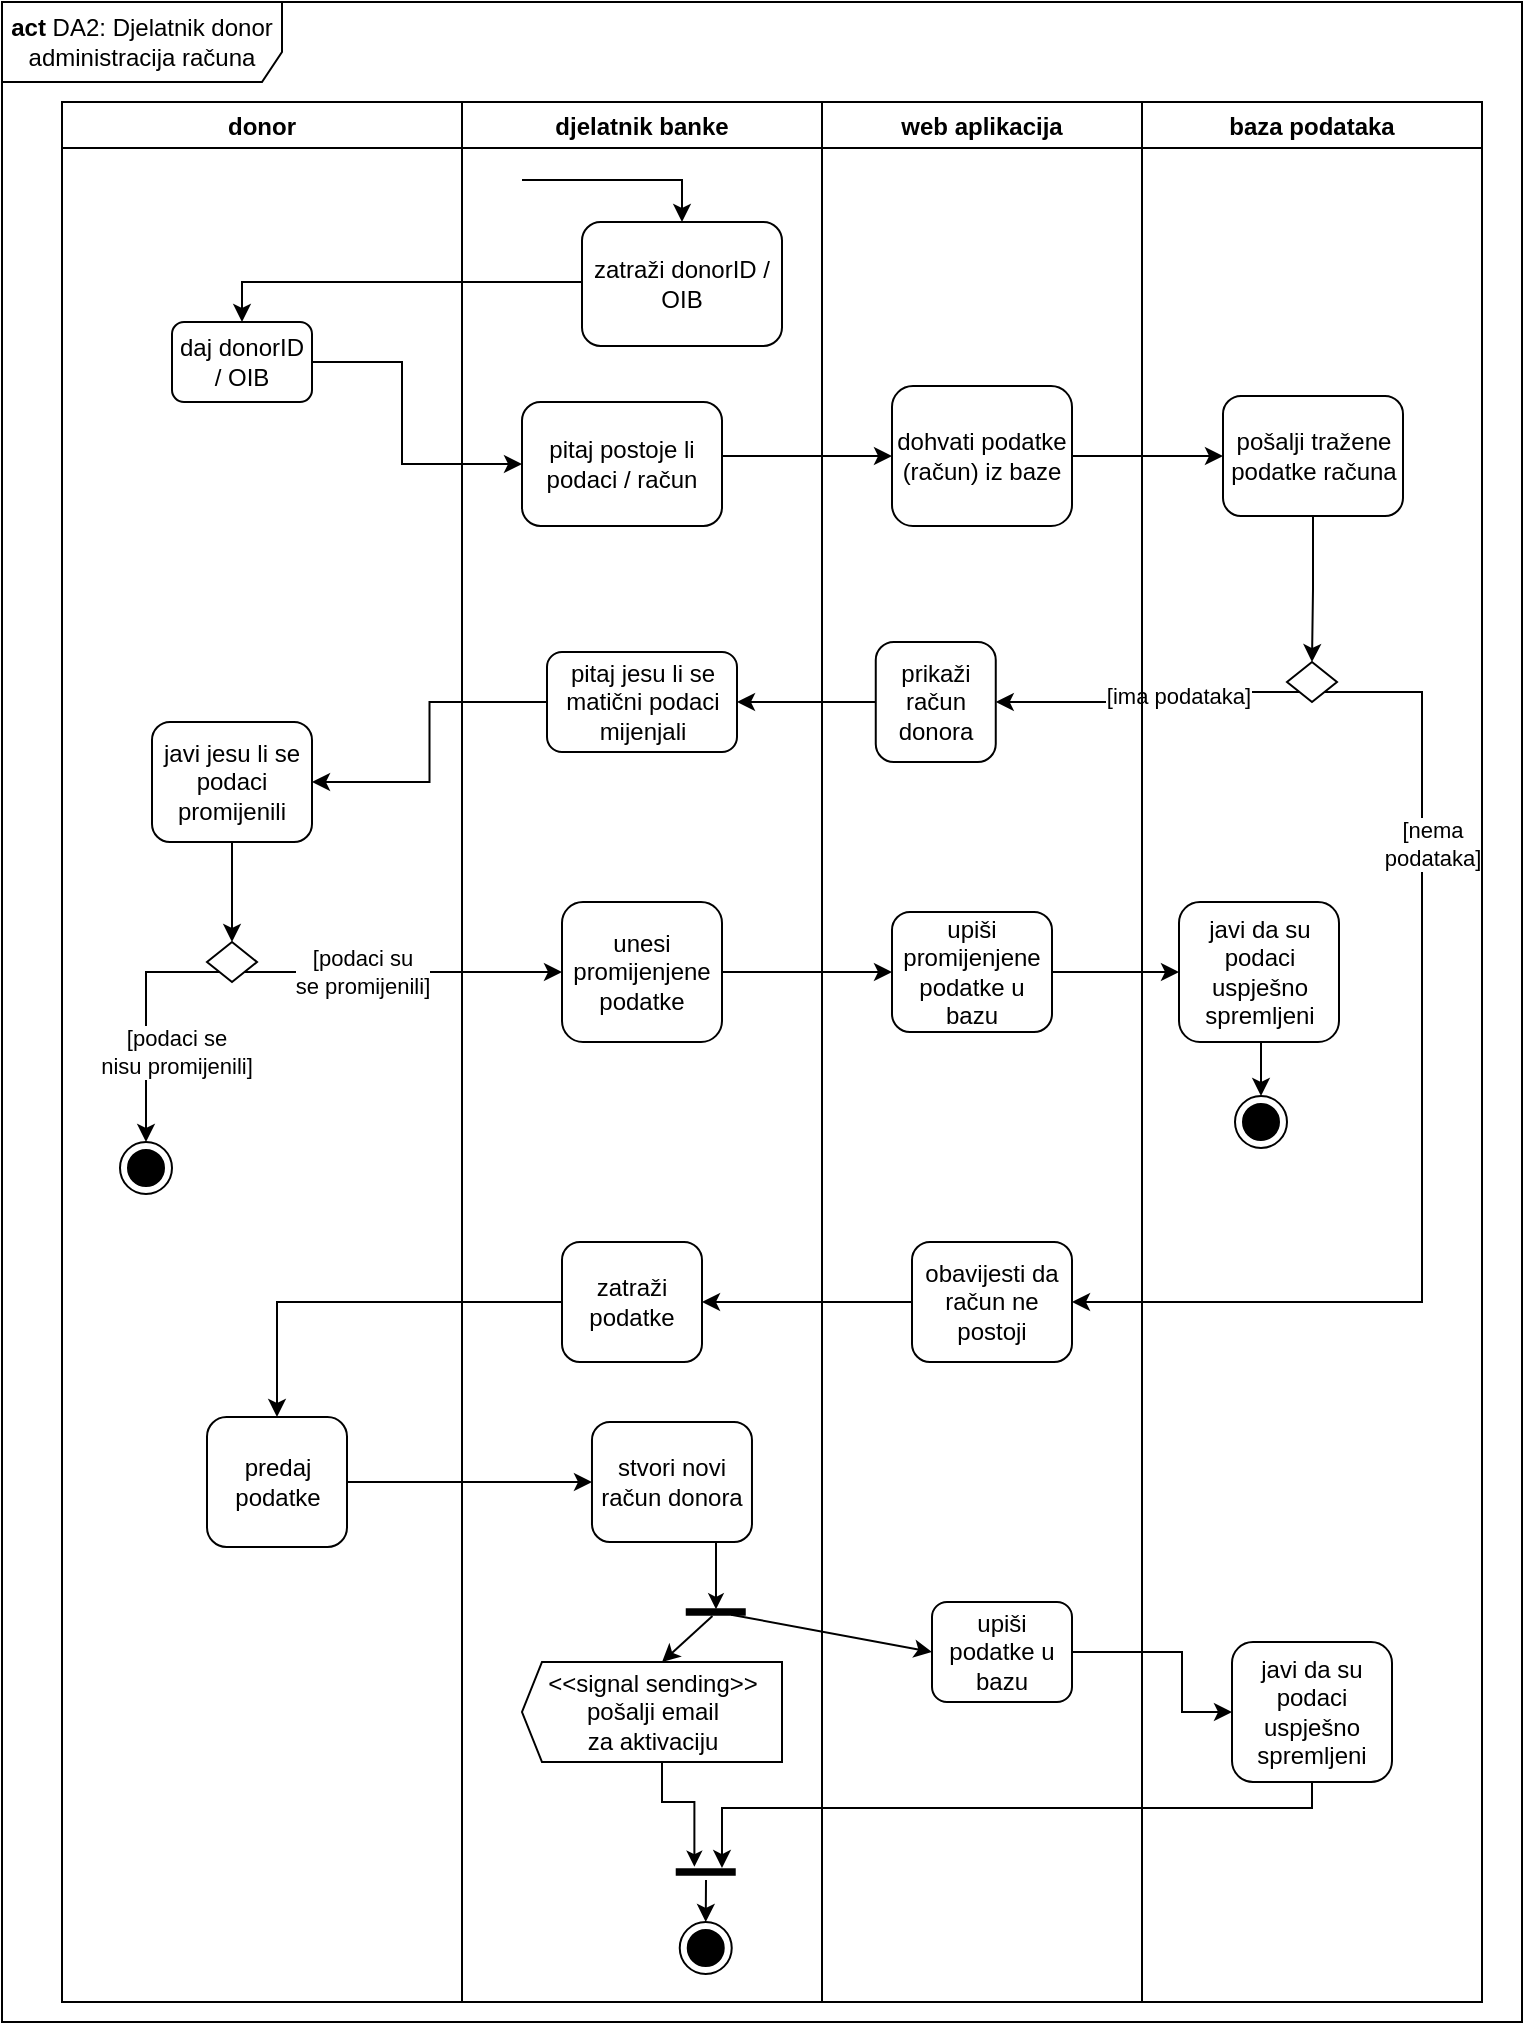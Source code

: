 <mxfile version="16.1.0" type="device"><diagram id="7ENNIRaEW_qu2sSrGRIS" name="Page-1"><mxGraphModel dx="1209" dy="713" grid="1" gridSize="10" guides="1" tooltips="1" connect="1" arrows="1" fold="1" page="1" pageScale="1" pageWidth="850" pageHeight="1100" math="0" shadow="0"><root><mxCell id="0"/><mxCell id="1" parent="0"/><mxCell id="BVb9FneBn1Frse0Ii3xg-49" value="&lt;b&gt;act&lt;/b&gt;&amp;nbsp;DA2: Djelatnik donor administracija računa" style="shape=umlFrame;whiteSpace=wrap;html=1;width=140;height=40;" parent="1" vertex="1"><mxGeometry x="30" y="10" width="760" height="1010" as="geometry"/></mxCell><mxCell id="BVb9FneBn1Frse0Ii3xg-1" value="donor" style="swimlane;" parent="1" vertex="1"><mxGeometry x="60" y="60" width="200" height="950" as="geometry"/></mxCell><mxCell id="BVb9FneBn1Frse0Ii3xg-4" value="daj donorID / OIB" style="rounded=1;whiteSpace=wrap;html=1;" parent="BVb9FneBn1Frse0Ii3xg-1" vertex="1"><mxGeometry x="55" y="110" width="70" height="40" as="geometry"/></mxCell><mxCell id="BVb9FneBn1Frse0Ii3xg-5" style="edgeStyle=orthogonalEdgeStyle;rounded=0;orthogonalLoop=1;jettySize=auto;html=1;exitX=0.75;exitY=1;exitDx=0;exitDy=0;entryX=0.5;entryY=0;entryDx=0;entryDy=0;" parent="BVb9FneBn1Frse0Ii3xg-1" source="BVb9FneBn1Frse0Ii3xg-6" target="BVb9FneBn1Frse0Ii3xg-7" edge="1"><mxGeometry relative="1" as="geometry"><Array as="points"><mxPoint x="85" y="320"/></Array></mxGeometry></mxCell><mxCell id="BVb9FneBn1Frse0Ii3xg-6" value="javi jesu li se podaci promijenili" style="rounded=1;whiteSpace=wrap;html=1;" parent="BVb9FneBn1Frse0Ii3xg-1" vertex="1"><mxGeometry x="45" y="310" width="80" height="60" as="geometry"/></mxCell><mxCell id="BVb9FneBn1Frse0Ii3xg-7" value="" style="rhombus;whiteSpace=wrap;html=1;" parent="BVb9FneBn1Frse0Ii3xg-1" vertex="1"><mxGeometry x="72.5" y="420" width="25" height="20" as="geometry"/></mxCell><mxCell id="BVb9FneBn1Frse0Ii3xg-8" value="predaj podatke" style="rounded=1;whiteSpace=wrap;html=1;" parent="BVb9FneBn1Frse0Ii3xg-1" vertex="1"><mxGeometry x="72.5" y="657.5" width="70" height="65" as="geometry"/></mxCell><mxCell id="OGZf52GfJbJ-jwbOqfl0-2" value="" style="ellipse;html=1;shape=endState;fillColor=#000000;strokeColor=#000000;" parent="BVb9FneBn1Frse0Ii3xg-1" vertex="1"><mxGeometry x="29" y="520" width="26" height="26" as="geometry"/></mxCell><mxCell id="BVb9FneBn1Frse0Ii3xg-30" style="edgeStyle=orthogonalEdgeStyle;rounded=0;orthogonalLoop=1;jettySize=auto;html=1;exitX=0;exitY=1;exitDx=0;exitDy=0;entryX=0.5;entryY=0;entryDx=0;entryDy=0;" parent="BVb9FneBn1Frse0Ii3xg-1" source="BVb9FneBn1Frse0Ii3xg-7" target="OGZf52GfJbJ-jwbOqfl0-2" edge="1"><mxGeometry relative="1" as="geometry"><mxPoint x="10" y="275" as="sourcePoint"/><Array as="points"><mxPoint x="42" y="435"/></Array><mxPoint x="220" y="770" as="targetPoint"/></mxGeometry></mxCell><mxCell id="BVb9FneBn1Frse0Ii3xg-31" value="[podaci se &lt;br&gt;nisu promijenili]" style="edgeLabel;html=1;align=center;verticalAlign=middle;resizable=0;points=[];" parent="BVb9FneBn1Frse0Ii3xg-30" vertex="1" connectable="0"><mxGeometry x="-0.894" y="4" relative="1" as="geometry"><mxPoint x="-16" y="36" as="offset"/></mxGeometry></mxCell><mxCell id="BVb9FneBn1Frse0Ii3xg-9" value="djelatnik banke" style="swimlane;" parent="1" vertex="1"><mxGeometry x="260" y="60" width="180" height="950" as="geometry"/></mxCell><mxCell id="BVb9FneBn1Frse0Ii3xg-10" value="pitaj postoje li podaci / račun" style="rounded=1;whiteSpace=wrap;html=1;" parent="BVb9FneBn1Frse0Ii3xg-9" vertex="1"><mxGeometry x="30" y="150" width="100" height="62" as="geometry"/></mxCell><mxCell id="BVb9FneBn1Frse0Ii3xg-11" value="pitaj jesu li se matični podaci mijenjali" style="rounded=1;whiteSpace=wrap;html=1;" parent="BVb9FneBn1Frse0Ii3xg-9" vertex="1"><mxGeometry x="42.5" y="275" width="95" height="50" as="geometry"/></mxCell><mxCell id="BVb9FneBn1Frse0Ii3xg-12" value="unesi promijenjene podatke" style="rounded=1;whiteSpace=wrap;html=1;" parent="BVb9FneBn1Frse0Ii3xg-9" vertex="1"><mxGeometry x="50" y="400" width="80" height="70" as="geometry"/></mxCell><mxCell id="BVb9FneBn1Frse0Ii3xg-13" value="zatraži podatke" style="rounded=1;whiteSpace=wrap;html=1;" parent="BVb9FneBn1Frse0Ii3xg-9" vertex="1"><mxGeometry x="50" y="570" width="70" height="60" as="geometry"/></mxCell><mxCell id="OGZf52GfJbJ-jwbOqfl0-31" style="edgeStyle=orthogonalEdgeStyle;rounded=0;orthogonalLoop=1;jettySize=auto;html=1;exitX=0.75;exitY=1;exitDx=0;exitDy=0;entryX=0.144;entryY=0.496;entryDx=0;entryDy=0;entryPerimeter=0;endSize=5;" parent="BVb9FneBn1Frse0Ii3xg-9" source="BVb9FneBn1Frse0Ii3xg-14" target="OGZf52GfJbJ-jwbOqfl0-13" edge="1"><mxGeometry relative="1" as="geometry"/></mxCell><mxCell id="BVb9FneBn1Frse0Ii3xg-14" value="stvori novi račun donora" style="rounded=1;whiteSpace=wrap;html=1;" parent="BVb9FneBn1Frse0Ii3xg-9" vertex="1"><mxGeometry x="64.99" y="660" width="80" height="60" as="geometry"/></mxCell><mxCell id="OGZf52GfJbJ-jwbOqfl0-10" style="edgeStyle=orthogonalEdgeStyle;rounded=0;orthogonalLoop=1;jettySize=auto;html=1;exitX=1;exitY=0.5;exitDx=0;exitDy=0;" parent="BVb9FneBn1Frse0Ii3xg-9" source="BVb9FneBn1Frse0Ii3xg-3" target="OGZf52GfJbJ-jwbOqfl0-9" edge="1"><mxGeometry relative="1" as="geometry"/></mxCell><mxCell id="BVb9FneBn1Frse0Ii3xg-3" value="" style="shape=image;html=1;verticalAlign=top;verticalLabelPosition=bottom;labelBackgroundColor=#ffffff;imageAspect=0;aspect=fixed;image=https://cdn4.iconfinder.com/data/icons/essential-app-2/16/record-round-circle-dot-128.png" parent="BVb9FneBn1Frse0Ii3xg-9" vertex="1"><mxGeometry x="12" y="30" width="18" height="18" as="geometry"/></mxCell><mxCell id="OGZf52GfJbJ-jwbOqfl0-9" value="zatraži donorID / OIB" style="rounded=1;whiteSpace=wrap;html=1;" parent="BVb9FneBn1Frse0Ii3xg-9" vertex="1"><mxGeometry x="60" y="60" width="100" height="62" as="geometry"/></mxCell><mxCell id="OGZf52GfJbJ-jwbOqfl0-13" value="" style="html=1;points=[];perimeter=orthogonalPerimeter;fillColor=#000000;strokeColor=none;rotation=90;" parent="BVb9FneBn1Frse0Ii3xg-9" vertex="1"><mxGeometry x="125.0" y="740" width="3.75" height="30" as="geometry"/></mxCell><mxCell id="OGZf52GfJbJ-jwbOqfl0-15" value="&amp;lt;&amp;lt;signal sending&amp;gt;&amp;gt;&lt;br&gt;pošalji email &lt;br&gt;za aktivaciju" style="html=1;shadow=0;dashed=0;align=center;verticalAlign=middle;shape=mxgraph.arrows2.arrow;dy=0;dx=10;notch=0;direction=west;" parent="BVb9FneBn1Frse0Ii3xg-9" vertex="1"><mxGeometry x="30" y="780" width="130" height="50" as="geometry"/></mxCell><mxCell id="OGZf52GfJbJ-jwbOqfl0-16" value="" style="endArrow=classic;html=1;rounded=0;exitX=1.033;exitY=0.555;exitDx=0;exitDy=0;exitPerimeter=0;entryX=0;entryY=0;entryDx=60;entryDy=50;entryPerimeter=0;" parent="BVb9FneBn1Frse0Ii3xg-9" source="OGZf52GfJbJ-jwbOqfl0-13" target="OGZf52GfJbJ-jwbOqfl0-15" edge="1"><mxGeometry width="50" height="50" relative="1" as="geometry"><mxPoint x="330" y="650" as="sourcePoint"/><mxPoint x="380" y="600" as="targetPoint"/></mxGeometry></mxCell><mxCell id="BVb9FneBn1Frse0Ii3xg-15" value="web aplikacija" style="swimlane;" parent="1" vertex="1"><mxGeometry x="440" y="60" width="160" height="950" as="geometry"/></mxCell><mxCell id="BVb9FneBn1Frse0Ii3xg-16" value="dohvati podatke (račun) iz baze" style="rounded=1;whiteSpace=wrap;html=1;" parent="BVb9FneBn1Frse0Ii3xg-15" vertex="1"><mxGeometry x="35" y="142" width="90" height="70" as="geometry"/></mxCell><mxCell id="BVb9FneBn1Frse0Ii3xg-17" value="prikaži račun donora" style="rounded=1;whiteSpace=wrap;html=1;" parent="BVb9FneBn1Frse0Ii3xg-15" vertex="1"><mxGeometry x="26.88" y="270" width="60" height="60" as="geometry"/></mxCell><mxCell id="BVb9FneBn1Frse0Ii3xg-18" value="upiši promijenjene podatke u bazu" style="rounded=1;whiteSpace=wrap;html=1;" parent="BVb9FneBn1Frse0Ii3xg-15" vertex="1"><mxGeometry x="35" y="405" width="80" height="60" as="geometry"/></mxCell><mxCell id="BVb9FneBn1Frse0Ii3xg-19" value="obavijesti da račun ne postoji" style="rounded=1;whiteSpace=wrap;html=1;" parent="BVb9FneBn1Frse0Ii3xg-15" vertex="1"><mxGeometry x="45" y="570" width="80" height="60" as="geometry"/></mxCell><mxCell id="BVb9FneBn1Frse0Ii3xg-20" value="upiši podatke u bazu" style="rounded=1;whiteSpace=wrap;html=1;" parent="BVb9FneBn1Frse0Ii3xg-15" vertex="1"><mxGeometry x="55" y="750" width="70" height="50" as="geometry"/></mxCell><mxCell id="BVb9FneBn1Frse0Ii3xg-21" style="edgeStyle=orthogonalEdgeStyle;rounded=0;orthogonalLoop=1;jettySize=auto;html=1;exitX=1;exitY=0.5;exitDx=0;exitDy=0;entryX=0;entryY=0.5;entryDx=0;entryDy=0;" parent="1" source="BVb9FneBn1Frse0Ii3xg-4" target="BVb9FneBn1Frse0Ii3xg-10" edge="1"><mxGeometry relative="1" as="geometry"><mxPoint x="290" y="148" as="targetPoint"/><Array as="points"><mxPoint x="230" y="190"/><mxPoint x="230" y="241"/></Array></mxGeometry></mxCell><mxCell id="BVb9FneBn1Frse0Ii3xg-22" style="edgeStyle=orthogonalEdgeStyle;rounded=0;orthogonalLoop=1;jettySize=auto;html=1;exitX=1;exitY=0.5;exitDx=0;exitDy=0;entryX=0;entryY=0.5;entryDx=0;entryDy=0;" parent="1" source="BVb9FneBn1Frse0Ii3xg-10" target="BVb9FneBn1Frse0Ii3xg-16" edge="1"><mxGeometry relative="1" as="geometry"><mxPoint x="470" y="181" as="targetPoint"/><Array as="points"><mxPoint x="390" y="237"/></Array></mxGeometry></mxCell><mxCell id="BVb9FneBn1Frse0Ii3xg-23" style="edgeStyle=orthogonalEdgeStyle;rounded=0;orthogonalLoop=1;jettySize=auto;html=1;exitX=1;exitY=0.5;exitDx=0;exitDy=0;entryX=0;entryY=0.5;entryDx=0;entryDy=0;" parent="1" source="BVb9FneBn1Frse0Ii3xg-16" target="BVb9FneBn1Frse0Ii3xg-42" edge="1"><mxGeometry relative="1" as="geometry"><Array as="points"><mxPoint x="610" y="237"/><mxPoint x="610" y="237"/></Array></mxGeometry></mxCell><mxCell id="BVb9FneBn1Frse0Ii3xg-24" style="edgeStyle=orthogonalEdgeStyle;rounded=0;orthogonalLoop=1;jettySize=auto;html=1;exitX=0;exitY=1;exitDx=0;exitDy=0;" parent="1" source="BVb9FneBn1Frse0Ii3xg-43" target="BVb9FneBn1Frse0Ii3xg-17" edge="1"><mxGeometry relative="1" as="geometry"><mxPoint x="460" y="185" as="targetPoint"/></mxGeometry></mxCell><mxCell id="BVb9FneBn1Frse0Ii3xg-25" value="[ima podataka]" style="edgeLabel;html=1;align=center;verticalAlign=middle;resizable=0;points=[];" parent="BVb9FneBn1Frse0Ii3xg-24" vertex="1" connectable="0"><mxGeometry x="-0.225" y="2" relative="1" as="geometry"><mxPoint as="offset"/></mxGeometry></mxCell><mxCell id="BVb9FneBn1Frse0Ii3xg-26" style="edgeStyle=orthogonalEdgeStyle;rounded=0;orthogonalLoop=1;jettySize=auto;html=1;exitX=0;exitY=0.5;exitDx=0;exitDy=0;" parent="1" source="BVb9FneBn1Frse0Ii3xg-17" target="BVb9FneBn1Frse0Ii3xg-11" edge="1"><mxGeometry relative="1" as="geometry"/></mxCell><mxCell id="BVb9FneBn1Frse0Ii3xg-27" style="edgeStyle=orthogonalEdgeStyle;rounded=0;orthogonalLoop=1;jettySize=auto;html=1;exitX=0;exitY=0.5;exitDx=0;exitDy=0;entryX=1;entryY=0.5;entryDx=0;entryDy=0;" parent="1" source="BVb9FneBn1Frse0Ii3xg-11" target="BVb9FneBn1Frse0Ii3xg-6" edge="1"><mxGeometry relative="1" as="geometry"/></mxCell><mxCell id="BVb9FneBn1Frse0Ii3xg-28" style="edgeStyle=orthogonalEdgeStyle;rounded=0;orthogonalLoop=1;jettySize=auto;html=1;entryX=0;entryY=0.5;entryDx=0;entryDy=0;exitX=1;exitY=1;exitDx=0;exitDy=0;" parent="1" source="BVb9FneBn1Frse0Ii3xg-7" target="BVb9FneBn1Frse0Ii3xg-12" edge="1"><mxGeometry relative="1" as="geometry"><mxPoint x="210" y="385" as="sourcePoint"/><Array as="points"/></mxGeometry></mxCell><mxCell id="BVb9FneBn1Frse0Ii3xg-29" value="[podaci su &lt;br&gt;se promijenili]" style="edgeLabel;html=1;align=center;verticalAlign=middle;resizable=0;points=[];" parent="BVb9FneBn1Frse0Ii3xg-28" vertex="1" connectable="0"><mxGeometry x="-0.233" y="1" relative="1" as="geometry"><mxPoint x="-3" y="1" as="offset"/></mxGeometry></mxCell><mxCell id="BVb9FneBn1Frse0Ii3xg-32" style="edgeStyle=orthogonalEdgeStyle;rounded=0;orthogonalLoop=1;jettySize=auto;html=1;exitX=1;exitY=0.5;exitDx=0;exitDy=0;entryX=0;entryY=0.5;entryDx=0;entryDy=0;" parent="1" source="BVb9FneBn1Frse0Ii3xg-12" target="BVb9FneBn1Frse0Ii3xg-18" edge="1"><mxGeometry relative="1" as="geometry"/></mxCell><mxCell id="BVb9FneBn1Frse0Ii3xg-33" style="edgeStyle=orthogonalEdgeStyle;rounded=0;orthogonalLoop=1;jettySize=auto;html=1;exitX=1;exitY=1;exitDx=0;exitDy=0;entryX=1;entryY=0.5;entryDx=0;entryDy=0;" parent="1" source="BVb9FneBn1Frse0Ii3xg-43" target="BVb9FneBn1Frse0Ii3xg-19" edge="1"><mxGeometry relative="1" as="geometry"><Array as="points"><mxPoint x="740" y="355"/><mxPoint x="740" y="660"/></Array></mxGeometry></mxCell><mxCell id="BVb9FneBn1Frse0Ii3xg-34" value="[nema &lt;br&gt;podataka]" style="edgeLabel;html=1;align=center;verticalAlign=middle;resizable=0;points=[];" parent="BVb9FneBn1Frse0Ii3xg-33" vertex="1" connectable="0"><mxGeometry x="-0.662" relative="1" as="geometry"><mxPoint x="5" y="35" as="offset"/></mxGeometry></mxCell><mxCell id="BVb9FneBn1Frse0Ii3xg-36" style="edgeStyle=orthogonalEdgeStyle;rounded=0;orthogonalLoop=1;jettySize=auto;html=1;exitX=0;exitY=0.5;exitDx=0;exitDy=0;entryX=1;entryY=0.5;entryDx=0;entryDy=0;" parent="1" source="BVb9FneBn1Frse0Ii3xg-19" target="BVb9FneBn1Frse0Ii3xg-13" edge="1"><mxGeometry relative="1" as="geometry"><Array as="points"><mxPoint x="485" y="640"/><mxPoint x="485" y="640"/></Array></mxGeometry></mxCell><mxCell id="BVb9FneBn1Frse0Ii3xg-37" style="edgeStyle=orthogonalEdgeStyle;rounded=0;orthogonalLoop=1;jettySize=auto;html=1;exitX=0;exitY=0.5;exitDx=0;exitDy=0;entryX=0.5;entryY=0;entryDx=0;entryDy=0;" parent="1" source="BVb9FneBn1Frse0Ii3xg-13" target="BVb9FneBn1Frse0Ii3xg-8" edge="1"><mxGeometry relative="1" as="geometry"/></mxCell><mxCell id="BVb9FneBn1Frse0Ii3xg-38" style="edgeStyle=orthogonalEdgeStyle;rounded=0;orthogonalLoop=1;jettySize=auto;html=1;exitX=1;exitY=0.5;exitDx=0;exitDy=0;entryX=0;entryY=0.5;entryDx=0;entryDy=0;" parent="1" source="BVb9FneBn1Frse0Ii3xg-8" target="BVb9FneBn1Frse0Ii3xg-14" edge="1"><mxGeometry relative="1" as="geometry"><Array as="points"><mxPoint x="203" y="750"/></Array></mxGeometry></mxCell><mxCell id="BVb9FneBn1Frse0Ii3xg-40" value="baza podataka" style="swimlane;" parent="1" vertex="1"><mxGeometry x="600" y="60" width="170" height="950" as="geometry"/></mxCell><mxCell id="BVb9FneBn1Frse0Ii3xg-41" style="edgeStyle=orthogonalEdgeStyle;rounded=0;orthogonalLoop=1;jettySize=auto;html=1;exitX=0.5;exitY=1;exitDx=0;exitDy=0;entryX=0.5;entryY=0;entryDx=0;entryDy=0;" parent="BVb9FneBn1Frse0Ii3xg-40" source="BVb9FneBn1Frse0Ii3xg-42" target="BVb9FneBn1Frse0Ii3xg-43" edge="1"><mxGeometry relative="1" as="geometry"/></mxCell><mxCell id="BVb9FneBn1Frse0Ii3xg-42" value="pošalji tražene podatke računa" style="rounded=1;whiteSpace=wrap;html=1;" parent="BVb9FneBn1Frse0Ii3xg-40" vertex="1"><mxGeometry x="40.5" y="147" width="90" height="60" as="geometry"/></mxCell><mxCell id="BVb9FneBn1Frse0Ii3xg-43" value="" style="rhombus;whiteSpace=wrap;html=1;" parent="BVb9FneBn1Frse0Ii3xg-40" vertex="1"><mxGeometry x="72.5" y="280" width="25" height="20" as="geometry"/></mxCell><mxCell id="OGZf52GfJbJ-jwbOqfl0-8" value="" style="ellipse;html=1;shape=endState;fillColor=#000000;strokeColor=#000000;" parent="BVb9FneBn1Frse0Ii3xg-40" vertex="1"><mxGeometry x="46.5" y="497" width="26" height="26" as="geometry"/></mxCell><mxCell id="OGZf52GfJbJ-jwbOqfl0-25" value="&lt;span&gt;javi da su&lt;/span&gt;&lt;br&gt;&lt;span&gt;podaci&lt;/span&gt;&lt;br&gt;&lt;span&gt;uspješno&lt;/span&gt;&lt;br&gt;&lt;span&gt;spremljeni&lt;/span&gt;" style="rounded=1;whiteSpace=wrap;html=1;fillColor=#FFFFFF;" parent="BVb9FneBn1Frse0Ii3xg-40" vertex="1"><mxGeometry x="45" y="770" width="80" height="70" as="geometry"/></mxCell><mxCell id="OGZf52GfJbJ-jwbOqfl0-27" value="&lt;span&gt;javi da su&lt;/span&gt;&lt;br&gt;&lt;span&gt;podaci&lt;/span&gt;&lt;br&gt;&lt;span&gt;uspješno&lt;/span&gt;&lt;br&gt;&lt;span&gt;spremljeni&lt;/span&gt;" style="rounded=1;whiteSpace=wrap;html=1;fillColor=#FFFFFF;" parent="BVb9FneBn1Frse0Ii3xg-40" vertex="1"><mxGeometry x="18.5" y="400" width="80" height="70" as="geometry"/></mxCell><mxCell id="OGZf52GfJbJ-jwbOqfl0-28" style="edgeStyle=orthogonalEdgeStyle;rounded=0;orthogonalLoop=1;jettySize=auto;html=1;exitX=0.5;exitY=1;exitDx=0;exitDy=0;entryX=0.5;entryY=0;entryDx=0;entryDy=0;" parent="BVb9FneBn1Frse0Ii3xg-40" source="OGZf52GfJbJ-jwbOqfl0-27" target="OGZf52GfJbJ-jwbOqfl0-8" edge="1"><mxGeometry relative="1" as="geometry"/></mxCell><mxCell id="BVb9FneBn1Frse0Ii3xg-46" style="edgeStyle=orthogonalEdgeStyle;rounded=0;orthogonalLoop=1;jettySize=auto;html=1;exitX=1;exitY=0.5;exitDx=0;exitDy=0;entryX=0;entryY=0.5;entryDx=0;entryDy=0;" parent="1" source="BVb9FneBn1Frse0Ii3xg-20" target="OGZf52GfJbJ-jwbOqfl0-25" edge="1"><mxGeometry relative="1" as="geometry"><Array as="points"><mxPoint x="620" y="835"/><mxPoint x="620" y="865"/></Array><mxPoint x="643" y="695" as="targetPoint"/></mxGeometry></mxCell><mxCell id="BVb9FneBn1Frse0Ii3xg-47" style="edgeStyle=orthogonalEdgeStyle;rounded=0;orthogonalLoop=1;jettySize=auto;html=1;exitX=1;exitY=0.5;exitDx=0;exitDy=0;entryX=0;entryY=0.5;entryDx=0;entryDy=0;" parent="1" source="BVb9FneBn1Frse0Ii3xg-18" target="OGZf52GfJbJ-jwbOqfl0-27" edge="1"><mxGeometry relative="1" as="geometry"><mxPoint x="661" y="411" as="targetPoint"/></mxGeometry></mxCell><mxCell id="OGZf52GfJbJ-jwbOqfl0-11" style="edgeStyle=orthogonalEdgeStyle;rounded=0;orthogonalLoop=1;jettySize=auto;html=1;exitX=0;exitY=0.5;exitDx=0;exitDy=0;entryX=0.5;entryY=0;entryDx=0;entryDy=0;" parent="1" source="OGZf52GfJbJ-jwbOqfl0-9" target="BVb9FneBn1Frse0Ii3xg-4" edge="1"><mxGeometry relative="1" as="geometry"><Array as="points"><mxPoint x="320" y="150"/><mxPoint x="150" y="150"/></Array></mxGeometry></mxCell><mxCell id="OGZf52GfJbJ-jwbOqfl0-14" value="" style="endArrow=classic;html=1;rounded=0;entryX=0;entryY=0.5;entryDx=0;entryDy=0;exitX=0.856;exitY=0.244;exitDx=0;exitDy=0;exitPerimeter=0;" parent="1" source="OGZf52GfJbJ-jwbOqfl0-13" target="BVb9FneBn1Frse0Ii3xg-20" edge="1"><mxGeometry width="50" height="50" relative="1" as="geometry"><mxPoint x="360" y="705" as="sourcePoint"/><mxPoint x="640" y="570" as="targetPoint"/></mxGeometry></mxCell><mxCell id="OGZf52GfJbJ-jwbOqfl0-20" style="edgeStyle=orthogonalEdgeStyle;rounded=0;orthogonalLoop=1;jettySize=auto;html=1;exitX=0;exitY=0;exitDx=60;exitDy=0;exitPerimeter=0;entryX=-0.211;entryY=0.689;entryDx=0;entryDy=0;entryPerimeter=0;endSize=5;" parent="1" source="OGZf52GfJbJ-jwbOqfl0-15" target="OGZf52GfJbJ-jwbOqfl0-19" edge="1"><mxGeometry relative="1" as="geometry"><mxPoint x="355" y="870" as="sourcePoint"/><mxPoint x="460" y="895" as="targetPoint"/><Array as="points"><mxPoint x="360" y="910"/><mxPoint x="376" y="910"/></Array></mxGeometry></mxCell><mxCell id="OGZf52GfJbJ-jwbOqfl0-26" style="edgeStyle=orthogonalEdgeStyle;rounded=0;orthogonalLoop=1;jettySize=auto;html=1;exitX=0.5;exitY=1;exitDx=0;exitDy=0;entryX=-0.033;entryY=0.229;entryDx=0;entryDy=0;entryPerimeter=0;" parent="1" source="OGZf52GfJbJ-jwbOqfl0-25" target="OGZf52GfJbJ-jwbOqfl0-19" edge="1"><mxGeometry relative="1" as="geometry"><mxPoint x="685.5" y="970" as="targetPoint"/><Array as="points"><mxPoint x="685" y="913"/><mxPoint x="390" y="913"/></Array></mxGeometry></mxCell><mxCell id="OGZf52GfJbJ-jwbOqfl0-19" value="" style="html=1;points=[];perimeter=orthogonalPerimeter;fillColor=#000000;strokeColor=none;rotation=90;" parent="1" vertex="1"><mxGeometry x="379.99" y="930" width="3.75" height="30" as="geometry"/></mxCell><mxCell id="OGZf52GfJbJ-jwbOqfl0-24" style="edgeStyle=orthogonalEdgeStyle;rounded=0;orthogonalLoop=1;jettySize=auto;html=1;entryX=0.5;entryY=0;entryDx=0;entryDy=0;" parent="1" target="OGZf52GfJbJ-jwbOqfl0-22" edge="1"><mxGeometry relative="1" as="geometry"><Array as="points"><mxPoint x="382" y="949"/></Array><mxPoint x="382" y="950" as="sourcePoint"/></mxGeometry></mxCell><mxCell id="OGZf52GfJbJ-jwbOqfl0-22" value="" style="ellipse;html=1;shape=endState;fillColor=#000000;strokeColor=#000000;" parent="1" vertex="1"><mxGeometry x="368.87" y="970" width="26" height="26" as="geometry"/></mxCell></root></mxGraphModel></diagram></mxfile>